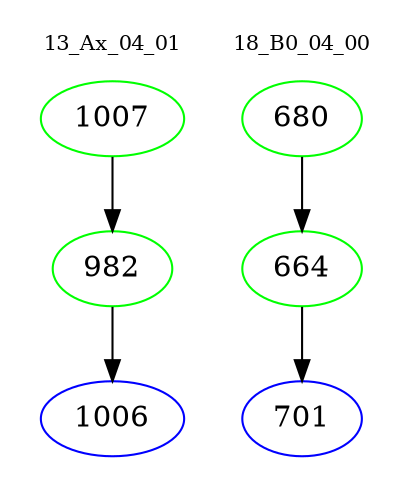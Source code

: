 digraph{
subgraph cluster_0 {
color = white
label = "13_Ax_04_01";
fontsize=10;
T0_1007 [label="1007", color="green"]
T0_1007 -> T0_982 [color="black"]
T0_982 [label="982", color="green"]
T0_982 -> T0_1006 [color="black"]
T0_1006 [label="1006", color="blue"]
}
subgraph cluster_1 {
color = white
label = "18_B0_04_00";
fontsize=10;
T1_680 [label="680", color="green"]
T1_680 -> T1_664 [color="black"]
T1_664 [label="664", color="green"]
T1_664 -> T1_701 [color="black"]
T1_701 [label="701", color="blue"]
}
}
